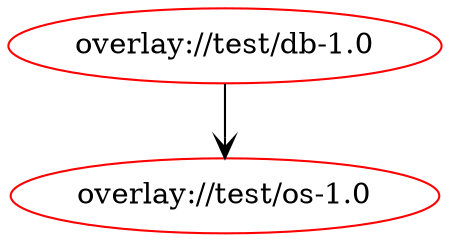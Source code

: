 digraph prolog {

newrank=true;
concentrate=true;
compound=true;
graph [rankdir=TD];#, ranksep=2.5, nodesep=0.2];
edge  [arrowhead=vee];

"overlay://test/db-1.0" [color=red, href="../test/db-1.0-rdepend.svg"];
"overlay://test/db-1.0" -> "overlay://test/os-1.0"
"overlay://test/os-1.0" [color=red, href="../test/os-1.0-rdepend.svg"];
}
